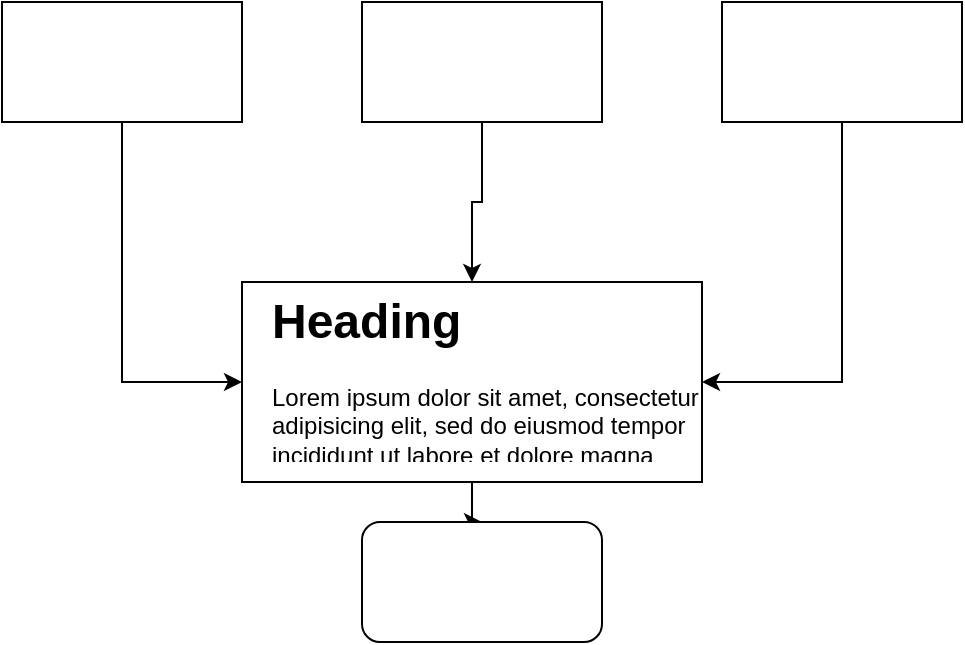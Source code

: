 <mxfile version="14.5.3" type="github">
  <diagram id="D-32_8k2yRWWIxIoKpbx" name="Page-1">
    <mxGraphModel dx="2062" dy="839" grid="1" gridSize="10" guides="1" tooltips="1" connect="1" arrows="1" fold="1" page="1" pageScale="1" pageWidth="827" pageHeight="1169" math="0" shadow="0">
      <root>
        <mxCell id="0" />
        <mxCell id="1" parent="0" />
        <mxCell id="o4jxc6FHaqI-eXNhZTG6-3" value="" style="edgeStyle=orthogonalEdgeStyle;rounded=0;orthogonalLoop=1;jettySize=auto;html=1;" edge="1" parent="1" source="o4jxc6FHaqI-eXNhZTG6-1" target="o4jxc6FHaqI-eXNhZTG6-2">
          <mxGeometry relative="1" as="geometry" />
        </mxCell>
        <mxCell id="o4jxc6FHaqI-eXNhZTG6-1" value="" style="rounded=0;whiteSpace=wrap;html=1;" vertex="1" parent="1">
          <mxGeometry x="340" y="370" width="230" height="100" as="geometry" />
        </mxCell>
        <mxCell id="o4jxc6FHaqI-eXNhZTG6-2" value="" style="rounded=1;whiteSpace=wrap;html=1;" vertex="1" parent="1">
          <mxGeometry x="400" y="490" width="120" height="60" as="geometry" />
        </mxCell>
        <mxCell id="o4jxc6FHaqI-eXNhZTG6-9" style="edgeStyle=orthogonalEdgeStyle;rounded=0;orthogonalLoop=1;jettySize=auto;html=1;exitX=0.5;exitY=1;exitDx=0;exitDy=0;" edge="1" parent="1" source="o4jxc6FHaqI-eXNhZTG6-4" target="o4jxc6FHaqI-eXNhZTG6-1">
          <mxGeometry relative="1" as="geometry" />
        </mxCell>
        <mxCell id="o4jxc6FHaqI-eXNhZTG6-4" value="" style="rounded=0;whiteSpace=wrap;html=1;" vertex="1" parent="1">
          <mxGeometry x="400" y="230" width="120" height="60" as="geometry" />
        </mxCell>
        <mxCell id="o4jxc6FHaqI-eXNhZTG6-11" style="edgeStyle=orthogonalEdgeStyle;rounded=0;orthogonalLoop=1;jettySize=auto;html=1;exitX=0.5;exitY=1;exitDx=0;exitDy=0;entryX=0;entryY=0.5;entryDx=0;entryDy=0;" edge="1" parent="1" source="o4jxc6FHaqI-eXNhZTG6-5" target="o4jxc6FHaqI-eXNhZTG6-1">
          <mxGeometry relative="1" as="geometry" />
        </mxCell>
        <mxCell id="o4jxc6FHaqI-eXNhZTG6-5" value="" style="rounded=0;whiteSpace=wrap;html=1;" vertex="1" parent="1">
          <mxGeometry x="220" y="230" width="120" height="60" as="geometry" />
        </mxCell>
        <mxCell id="o4jxc6FHaqI-eXNhZTG6-10" style="edgeStyle=orthogonalEdgeStyle;rounded=0;orthogonalLoop=1;jettySize=auto;html=1;exitX=0.5;exitY=1;exitDx=0;exitDy=0;entryX=1;entryY=0.5;entryDx=0;entryDy=0;" edge="1" parent="1" source="o4jxc6FHaqI-eXNhZTG6-6" target="o4jxc6FHaqI-eXNhZTG6-1">
          <mxGeometry relative="1" as="geometry" />
        </mxCell>
        <mxCell id="o4jxc6FHaqI-eXNhZTG6-6" value="" style="rounded=0;whiteSpace=wrap;html=1;" vertex="1" parent="1">
          <mxGeometry x="580" y="230" width="120" height="60" as="geometry" />
        </mxCell>
        <mxCell id="o4jxc6FHaqI-eXNhZTG6-12" value="&lt;h1&gt;Heading&lt;/h1&gt;&lt;p&gt;Lorem ipsum dolor sit amet, consectetur adipisicing elit, sed do eiusmod tempor incididunt ut labore et dolore magna aliqua.&lt;/p&gt;" style="text;html=1;strokeColor=none;fillColor=none;spacing=5;spacingTop=-20;whiteSpace=wrap;overflow=hidden;rounded=0;" vertex="1" parent="1">
          <mxGeometry x="350" y="370" width="230" height="90" as="geometry" />
        </mxCell>
      </root>
    </mxGraphModel>
  </diagram>
</mxfile>

